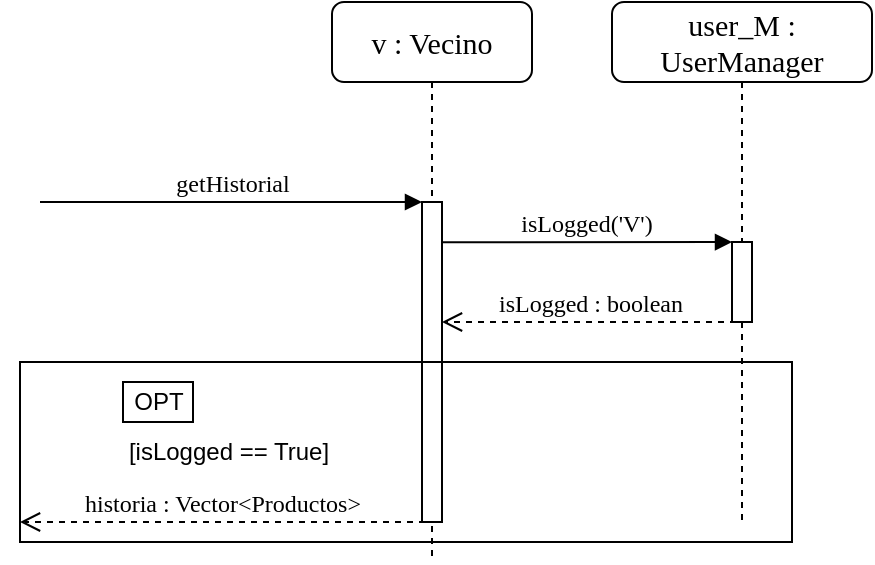<mxfile version="10.7.5" type="device"><diagram name="Page-1" id="13e1069c-82ec-6db2-03f1-153e76fe0fe0"><mxGraphModel dx="988" dy="532" grid="1" gridSize="10" guides="1" tooltips="1" connect="1" arrows="1" fold="1" page="1" pageScale="1" pageWidth="1100" pageHeight="850" background="#ffffff" math="0" shadow="0"><root><mxCell id="0"/><mxCell id="1" parent="0"/><mxCell id="7baba1c4bc27f4b0-2" value="&lt;font style=&quot;font-size: 15px&quot;&gt;user_M : UserManager&lt;/font&gt;" style="shape=umlLifeline;perimeter=lifelinePerimeter;whiteSpace=wrap;html=1;container=1;collapsible=0;recursiveResize=0;outlineConnect=0;rounded=1;shadow=0;comic=0;labelBackgroundColor=none;strokeColor=#000000;strokeWidth=1;fillColor=#FFFFFF;fontFamily=Verdana;fontSize=12;fontColor=#000000;align=center;" parent="1" vertex="1"><mxGeometry x="316" y="80" width="130" height="260" as="geometry"/></mxCell><mxCell id="7baba1c4bc27f4b0-10" value="" style="html=1;points=[];perimeter=orthogonalPerimeter;rounded=0;shadow=0;comic=0;labelBackgroundColor=none;strokeColor=#000000;strokeWidth=1;fillColor=#FFFFFF;fontFamily=Verdana;fontSize=12;fontColor=#000000;align=center;" parent="7baba1c4bc27f4b0-2" vertex="1"><mxGeometry x="60" y="120" width="10" height="40" as="geometry"/></mxCell><mxCell id="7baba1c4bc27f4b0-8" value="&lt;font style=&quot;font-size: 15px&quot;&gt;v : Vecino&lt;/font&gt;" style="shape=umlLifeline;perimeter=lifelinePerimeter;whiteSpace=wrap;html=1;container=1;collapsible=0;recursiveResize=0;outlineConnect=0;rounded=1;shadow=0;comic=0;labelBackgroundColor=none;strokeColor=#000000;strokeWidth=1;fillColor=#FFFFFF;fontFamily=Verdana;fontSize=12;fontColor=#000000;align=center;" parent="1" vertex="1"><mxGeometry x="176" y="80" width="100" height="280" as="geometry"/></mxCell><mxCell id="7baba1c4bc27f4b0-9" value="" style="html=1;points=[];perimeter=orthogonalPerimeter;rounded=0;shadow=0;comic=0;labelBackgroundColor=none;strokeColor=#000000;strokeWidth=1;fillColor=#FFFFFF;fontFamily=Verdana;fontSize=12;fontColor=#000000;align=center;" parent="7baba1c4bc27f4b0-8" vertex="1"><mxGeometry x="45" y="100" width="10" height="160" as="geometry"/></mxCell><mxCell id="7baba1c4bc27f4b0-30" value="isLogged : boolean" style="html=1;verticalAlign=bottom;endArrow=open;dashed=1;endSize=8;labelBackgroundColor=none;fontFamily=Verdana;fontSize=12;edgeStyle=elbowEdgeStyle;elbow=vertical;startSize=6;" parent="1" target="7baba1c4bc27f4b0-9" edge="1"><mxGeometry relative="1" as="geometry"><mxPoint x="876" y="626" as="targetPoint"/><Array as="points"><mxPoint x="346" y="240"/><mxPoint x="436" y="330"/><mxPoint x="646" y="600"/></Array><mxPoint x="378" y="240" as="sourcePoint"/></mxGeometry></mxCell><mxCell id="7baba1c4bc27f4b0-11" value="getHistorial" style="html=1;verticalAlign=bottom;endArrow=block;entryX=0;entryY=0;labelBackgroundColor=none;fontFamily=Verdana;fontSize=12;edgeStyle=elbowEdgeStyle;elbow=vertical;" parent="1" edge="1"><mxGeometry relative="1" as="geometry"><mxPoint x="30" y="180" as="sourcePoint"/><mxPoint x="221" y="180" as="targetPoint"/></mxGeometry></mxCell><mxCell id="7baba1c4bc27f4b0-14" value="isLogged('V')" style="html=1;verticalAlign=bottom;endArrow=block;labelBackgroundColor=none;fontFamily=Verdana;fontSize=12;edgeStyle=elbowEdgeStyle;elbow=vertical;exitX=0.929;exitY=0.047;exitDx=0;exitDy=0;exitPerimeter=0;" parent="1" target="7baba1c4bc27f4b0-10" edge="1"><mxGeometry relative="1" as="geometry"><mxPoint x="230.9" y="200.1" as="sourcePoint"/><mxPoint x="326.5" y="200.5" as="targetPoint"/></mxGeometry></mxCell><mxCell id="MqGc8iiu5ZwBLe5tE_qz-1" value="" style="rounded=0;whiteSpace=wrap;html=1;fillColor=none;" vertex="1" parent="1"><mxGeometry x="20" y="260" width="386" height="90" as="geometry"/></mxCell><mxCell id="MqGc8iiu5ZwBLe5tE_qz-2" value="OPT" style="rounded=0;whiteSpace=wrap;html=1;fillColor=none;" vertex="1" parent="1"><mxGeometry x="71.5" y="270" width="35" height="20" as="geometry"/></mxCell><mxCell id="MqGc8iiu5ZwBLe5tE_qz-3" value="[isLogged == True]" style="text;html=1;strokeColor=none;fillColor=none;align=center;verticalAlign=middle;whiteSpace=wrap;rounded=0;" vertex="1" parent="1"><mxGeometry x="71.5" y="295" width="105" height="20" as="geometry"/></mxCell><mxCell id="MqGc8iiu5ZwBLe5tE_qz-4" value="historia : Vector&amp;lt;Productos&amp;gt;" style="html=1;verticalAlign=bottom;endArrow=open;dashed=1;endSize=8;labelBackgroundColor=none;fontFamily=Verdana;fontSize=12;edgeStyle=elbowEdgeStyle;elbow=vertical;startSize=6;entryX=0;entryY=0.453;entryDx=0;entryDy=0;entryPerimeter=0;" edge="1" parent="1"><mxGeometry relative="1" as="geometry"><mxPoint x="20" y="340" as="targetPoint"/><Array as="points"><mxPoint x="190.5" y="340"/><mxPoint x="280.5" y="430"/><mxPoint x="490.5" y="700"/></Array><mxPoint x="222.5" y="340" as="sourcePoint"/></mxGeometry></mxCell></root></mxGraphModel></diagram></mxfile>